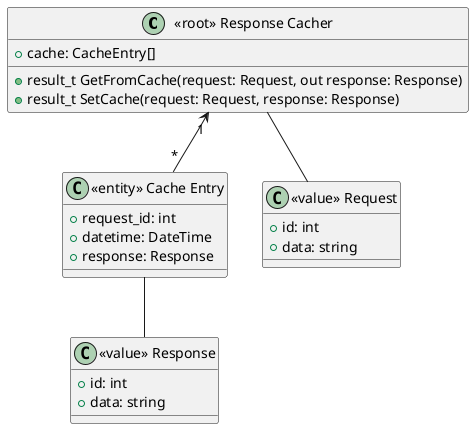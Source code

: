 @startuml

class "<<root>> Response Cacher" as cacher {
  +cache: CacheEntry[]
  +result_t GetFromCache(request: Request, out response: Response)
  +result_t SetCache(request: Request, response: Response)
}

class "<<entity>> Cache Entry" as cache {
  +request_id: int
  +datetime: DateTime
  +response: Response
}

class "<<value>> Request" as request {
  +id: int
  +data: string
}

class "<<value>> Response" as response {
  +id: int
  +data: string
}

cacher "1" <-- "*" cache
cacher -- request
cache -- response

@enduml